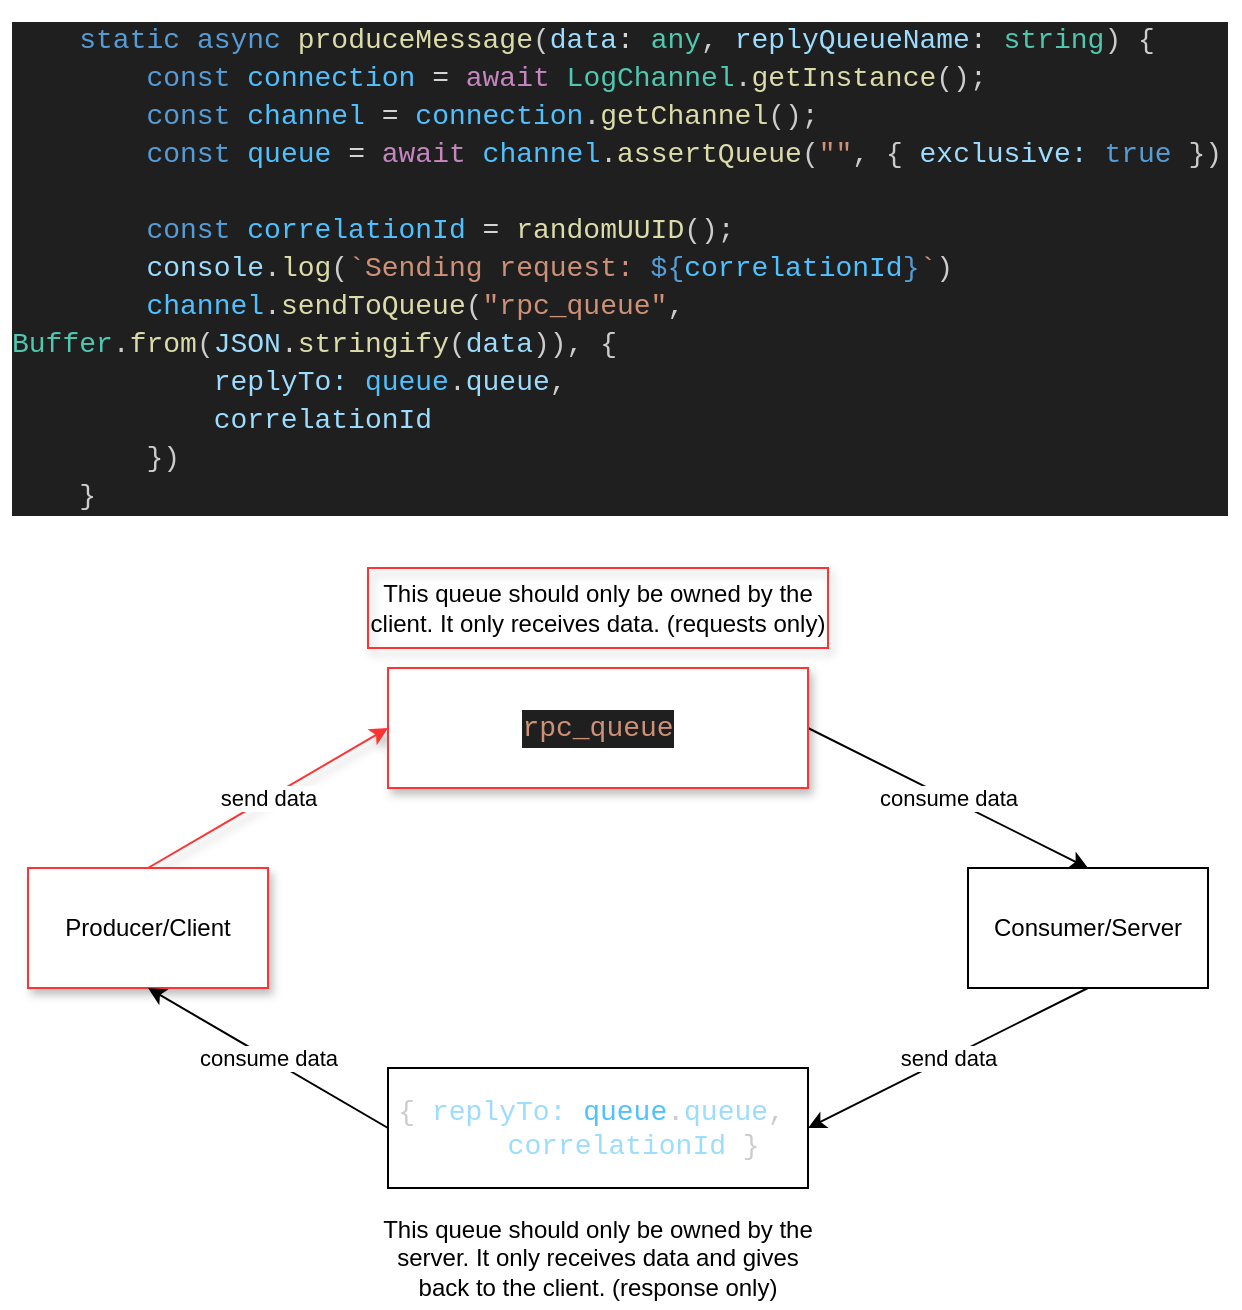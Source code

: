 <mxfile>
    <diagram id="sxjmlb3zoxU2rUjMMWGs" name="Page-1">
        <mxGraphModel dx="410" dy="419" grid="1" gridSize="10" guides="1" tooltips="1" connect="1" arrows="1" fold="1" page="1" pageScale="1" pageWidth="850" pageHeight="1100" math="0" shadow="0">
            <root>
                <mxCell id="0"/>
                <mxCell id="1" parent="0"/>
                <mxCell id="6" value="send data" style="edgeStyle=none;html=1;exitX=0.5;exitY=0;exitDx=0;exitDy=0;entryX=0;entryY=0.5;entryDx=0;entryDy=0;strokeColor=#FF3333;shadow=1;" parent="1" source="2" target="4" edge="1">
                    <mxGeometry relative="1" as="geometry"/>
                </mxCell>
                <mxCell id="2" value="Producer/Client" style="rounded=0;whiteSpace=wrap;html=1;strokeColor=#FF3333;shadow=1;" parent="1" vertex="1">
                    <mxGeometry x="130" y="490" width="120" height="60" as="geometry"/>
                </mxCell>
                <mxCell id="9" value="send data" style="edgeStyle=none;html=1;exitX=0.5;exitY=1;exitDx=0;exitDy=0;entryX=1;entryY=0.5;entryDx=0;entryDy=0;" parent="1" source="3" target="5" edge="1">
                    <mxGeometry relative="1" as="geometry"/>
                </mxCell>
                <mxCell id="3" value="Consumer/Server" style="rounded=0;whiteSpace=wrap;html=1;" parent="1" vertex="1">
                    <mxGeometry x="600" y="490" width="120" height="60" as="geometry"/>
                </mxCell>
                <mxCell id="8" value="consume data" style="edgeStyle=none;html=1;exitX=1;exitY=0.5;exitDx=0;exitDy=0;entryX=0.5;entryY=0;entryDx=0;entryDy=0;" parent="1" source="4" target="3" edge="1">
                    <mxGeometry relative="1" as="geometry"/>
                </mxCell>
                <mxCell id="4" value="&lt;div style=&quot;color: rgb(204, 204, 204); background-color: rgb(31, 31, 31); font-family: Consolas, &amp;quot;Courier New&amp;quot;, monospace; font-size: 14px; line-height: 19px;&quot;&gt;&lt;span style=&quot;color: rgb(206, 145, 120); text-align: left;&quot;&gt;rpc_queue&lt;/span&gt;&lt;br&gt;&lt;/div&gt;" style="rounded=0;whiteSpace=wrap;html=1;strokeColor=#FF3333;shadow=1;" parent="1" vertex="1">
                    <mxGeometry x="310" y="390" width="210" height="60" as="geometry"/>
                </mxCell>
                <mxCell id="12" value="consume data" style="edgeStyle=none;html=1;exitX=0;exitY=0.5;exitDx=0;exitDy=0;entryX=0.5;entryY=1;entryDx=0;entryDy=0;" parent="1" source="5" target="2" edge="1">
                    <mxGeometry relative="1" as="geometry"/>
                </mxCell>
                <mxCell id="5" value="&lt;div style=&quot;text-align: center; color: rgb(204, 204, 204); font-family: Consolas, &amp;quot;Courier New&amp;quot;, monospace; font-size: 14px;&quot;&gt;{&amp;nbsp;&lt;span style=&quot;background-color: initial; color: rgb(156, 220, 254);&quot;&gt;replyTo&lt;/span&gt;&lt;span style=&quot;background-color: initial; color: rgb(156, 220, 254);&quot;&gt;:&lt;/span&gt;&lt;span style=&quot;background-color: initial;&quot;&gt;&amp;nbsp;&lt;/span&gt;&lt;span style=&quot;background-color: initial; color: rgb(79, 193, 255);&quot;&gt;queue&lt;/span&gt;&lt;span style=&quot;background-color: initial;&quot;&gt;.&lt;/span&gt;&lt;span style=&quot;background-color: initial; color: rgb(156, 220, 254);&quot;&gt;queue&lt;/span&gt;&lt;span style=&quot;background-color: initial;&quot;&gt;,&lt;/span&gt;&lt;span style=&quot;background-color: initial;&quot;&gt;&amp;nbsp; &amp;nbsp; &amp;nbsp;&lt;/span&gt;&lt;span style=&quot;background-color: initial;&quot;&gt;&amp;nbsp;&lt;/span&gt;&lt;span style=&quot;background-color: initial; color: rgb(156, 220, 254);&quot;&gt;correlationId&amp;nbsp;&lt;/span&gt;&lt;span style=&quot;background-color: initial;&quot;&gt;}&lt;/span&gt;&lt;/div&gt;" style="rounded=0;whiteSpace=wrap;html=1;align=left;" parent="1" vertex="1">
                    <mxGeometry x="310" y="590" width="210" height="60" as="geometry"/>
                </mxCell>
                <mxCell id="10" value="This queue should only be owned by the client. It only receives data. (requests only)" style="text;html=1;strokeColor=#FF3333;fillColor=none;align=center;verticalAlign=middle;whiteSpace=wrap;rounded=0;shadow=1;" parent="1" vertex="1">
                    <mxGeometry x="300" y="340" width="230" height="40" as="geometry"/>
                </mxCell>
                <mxCell id="11" value="This queue should only be owned by the server. It only receives data and gives back to the client. (response only)" style="text;html=1;strokeColor=none;fillColor=none;align=center;verticalAlign=middle;whiteSpace=wrap;rounded=0;" parent="1" vertex="1">
                    <mxGeometry x="305" y="660" width="220" height="50" as="geometry"/>
                </mxCell>
                <mxCell id="13" value="&lt;div style=&quot;color: rgb(204, 204, 204); background-color: rgb(31, 31, 31); font-family: Consolas, &amp;quot;Courier New&amp;quot;, monospace; font-size: 14px; line-height: 19px;&quot;&gt;&lt;div&gt;&amp;nbsp; &amp;nbsp; &lt;span style=&quot;color: #569cd6;&quot;&gt;static&lt;/span&gt; &lt;span style=&quot;color: #569cd6;&quot;&gt;async&lt;/span&gt; &lt;span style=&quot;color: #dcdcaa;&quot;&gt;produceMessage&lt;/span&gt;(&lt;span style=&quot;color: #9cdcfe;&quot;&gt;data&lt;/span&gt;&lt;span style=&quot;color: #d4d4d4;&quot;&gt;:&lt;/span&gt; &lt;span style=&quot;color: #4ec9b0;&quot;&gt;any&lt;/span&gt;, &lt;span style=&quot;color: #9cdcfe;&quot;&gt;replyQueueName&lt;/span&gt;&lt;span style=&quot;color: #d4d4d4;&quot;&gt;:&lt;/span&gt; &lt;span style=&quot;color: #4ec9b0;&quot;&gt;string&lt;/span&gt;) {&lt;/div&gt;&lt;div&gt;&amp;nbsp; &amp;nbsp; &amp;nbsp; &amp;nbsp; &lt;span style=&quot;color: #569cd6;&quot;&gt;const&lt;/span&gt; &lt;span style=&quot;color: #4fc1ff;&quot;&gt;connection&lt;/span&gt; &lt;span style=&quot;color: #d4d4d4;&quot;&gt;=&lt;/span&gt; &lt;span style=&quot;color: #c586c0;&quot;&gt;await&lt;/span&gt; &lt;span style=&quot;color: #4ec9b0;&quot;&gt;LogChannel&lt;/span&gt;.&lt;span style=&quot;color: #dcdcaa;&quot;&gt;getInstance&lt;/span&gt;();&lt;/div&gt;&lt;div&gt;&amp;nbsp; &amp;nbsp; &amp;nbsp; &amp;nbsp; &lt;span style=&quot;color: #569cd6;&quot;&gt;const&lt;/span&gt; &lt;span style=&quot;color: #4fc1ff;&quot;&gt;channel&lt;/span&gt; &lt;span style=&quot;color: #d4d4d4;&quot;&gt;=&lt;/span&gt; &lt;span style=&quot;color: #4fc1ff;&quot;&gt;connection&lt;/span&gt;.&lt;span style=&quot;color: #dcdcaa;&quot;&gt;getChannel&lt;/span&gt;();&lt;/div&gt;&lt;div&gt;&amp;nbsp; &amp;nbsp; &amp;nbsp; &amp;nbsp; &lt;span style=&quot;color: #569cd6;&quot;&gt;const&lt;/span&gt; &lt;span style=&quot;color: #4fc1ff;&quot;&gt;queue&lt;/span&gt; &lt;span style=&quot;color: #d4d4d4;&quot;&gt;=&lt;/span&gt; &lt;span style=&quot;color: #c586c0;&quot;&gt;await&lt;/span&gt; &lt;span style=&quot;color: #4fc1ff;&quot;&gt;channel&lt;/span&gt;.&lt;span style=&quot;color: #dcdcaa;&quot;&gt;assertQueue&lt;/span&gt;(&lt;span style=&quot;color: #ce9178;&quot;&gt;&quot;&quot;&lt;/span&gt;, { &lt;span style=&quot;color: #9cdcfe;&quot;&gt;exclusive&lt;/span&gt;&lt;span style=&quot;color: #9cdcfe;&quot;&gt;:&lt;/span&gt; &lt;span style=&quot;color: #569cd6;&quot;&gt;true&lt;/span&gt; })&lt;/div&gt;&lt;br&gt;&lt;div&gt;&amp;nbsp; &amp;nbsp; &amp;nbsp; &amp;nbsp; &lt;span style=&quot;color: #569cd6;&quot;&gt;const&lt;/span&gt; &lt;span style=&quot;color: #4fc1ff;&quot;&gt;correlationId&lt;/span&gt; &lt;span style=&quot;color: #d4d4d4;&quot;&gt;=&lt;/span&gt; &lt;span style=&quot;color: #dcdcaa;&quot;&gt;randomUUID&lt;/span&gt;();&lt;/div&gt;&lt;div&gt;&amp;nbsp; &amp;nbsp; &amp;nbsp; &amp;nbsp; &lt;span style=&quot;color: #9cdcfe;&quot;&gt;console&lt;/span&gt;.&lt;span style=&quot;color: #dcdcaa;&quot;&gt;log&lt;/span&gt;(&lt;span style=&quot;color: #ce9178;&quot;&gt;`Sending request: &lt;/span&gt;&lt;span style=&quot;color: #569cd6;&quot;&gt;${&lt;/span&gt;&lt;span style=&quot;color: #4fc1ff;&quot;&gt;correlationId&lt;/span&gt;&lt;span style=&quot;color: #569cd6;&quot;&gt;}&lt;/span&gt;&lt;span style=&quot;color: #ce9178;&quot;&gt;`&lt;/span&gt;)&lt;/div&gt;&lt;div&gt;&amp;nbsp; &amp;nbsp; &amp;nbsp; &amp;nbsp; &lt;span style=&quot;color: #4fc1ff;&quot;&gt;channel&lt;/span&gt;.&lt;span style=&quot;color: #dcdcaa;&quot;&gt;sendToQueue&lt;/span&gt;(&lt;span style=&quot;color: #ce9178;&quot;&gt;&quot;rpc_queue&quot;&lt;/span&gt;, &lt;span style=&quot;color: #4ec9b0;&quot;&gt;Buffer&lt;/span&gt;.&lt;span style=&quot;color: #dcdcaa;&quot;&gt;from&lt;/span&gt;(&lt;span style=&quot;color: #9cdcfe;&quot;&gt;JSON&lt;/span&gt;.&lt;span style=&quot;color: #dcdcaa;&quot;&gt;stringify&lt;/span&gt;(&lt;span style=&quot;color: #9cdcfe;&quot;&gt;data&lt;/span&gt;)), {&lt;/div&gt;&lt;div&gt;&amp;nbsp; &amp;nbsp; &amp;nbsp; &amp;nbsp; &amp;nbsp; &amp;nbsp; &lt;span style=&quot;color: #9cdcfe;&quot;&gt;replyTo&lt;/span&gt;&lt;span style=&quot;color: #9cdcfe;&quot;&gt;:&lt;/span&gt; &lt;span style=&quot;color: #4fc1ff;&quot;&gt;queue&lt;/span&gt;.&lt;span style=&quot;color: #9cdcfe;&quot;&gt;queue&lt;/span&gt;,&lt;/div&gt;&lt;div&gt;&amp;nbsp; &amp;nbsp; &amp;nbsp; &amp;nbsp; &amp;nbsp; &amp;nbsp; &lt;span style=&quot;color: #9cdcfe;&quot;&gt;correlationId&lt;/span&gt;&lt;/div&gt;&lt;div&gt;&amp;nbsp; &amp;nbsp; &amp;nbsp; &amp;nbsp; })&lt;/div&gt;&lt;div&gt;&amp;nbsp; &amp;nbsp; }&lt;/div&gt;&lt;/div&gt;" style="text;html=1;strokeColor=none;fillColor=none;align=left;verticalAlign=middle;whiteSpace=wrap;rounded=0;shadow=1;" parent="1" vertex="1">
                    <mxGeometry x="120" y="60" width="610" height="260" as="geometry"/>
                </mxCell>
            </root>
        </mxGraphModel>
    </diagram>
</mxfile>